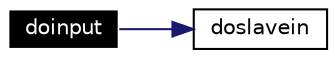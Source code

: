 digraph G
{
  edge [fontname="Helvetica",fontsize=10,labelfontname="Helvetica",labelfontsize=10];
  node [fontname="Helvetica",fontsize=10,shape=record];
  rankdir=LR;
  Node39 [label="doinput",height=0.2,width=0.4,color="white", fillcolor="black", style="filled" fontcolor="white"];
  Node39 -> Node40 [color="midnightblue",fontsize=10,style="solid",fontname="Helvetica"];
  Node40 [label="doslavein",height=0.2,width=0.4,color="black",URL="$esm_8c.html#a50"];
}

